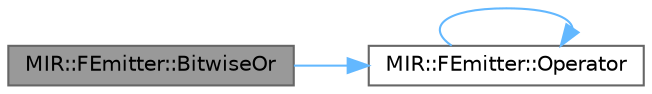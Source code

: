 digraph "MIR::FEmitter::BitwiseOr"
{
 // INTERACTIVE_SVG=YES
 // LATEX_PDF_SIZE
  bgcolor="transparent";
  edge [fontname=Helvetica,fontsize=10,labelfontname=Helvetica,labelfontsize=10];
  node [fontname=Helvetica,fontsize=10,shape=box,height=0.2,width=0.4];
  rankdir="LR";
  Node1 [id="Node000001",label="MIR::FEmitter::BitwiseOr",height=0.2,width=0.4,color="gray40", fillcolor="grey60", style="filled", fontcolor="black",tooltip=" "];
  Node1 -> Node2 [id="edge1_Node000001_Node000002",color="steelblue1",style="solid",tooltip=" "];
  Node2 [id="Node000002",label="MIR::FEmitter::Operator",height=0.2,width=0.4,color="grey40", fillcolor="white", style="filled",URL="$d7/d8a/classMIR_1_1FEmitter.html#a3b354527b2f03146a992ada9f3d7da66",tooltip=" "];
  Node2 -> Node2 [id="edge2_Node000002_Node000002",color="steelblue1",style="solid",tooltip=" "];
}
